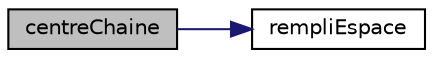 digraph "centreChaine"
{
 // LATEX_PDF_SIZE
  edge [fontname="Helvetica",fontsize="10",labelfontname="Helvetica",labelfontsize="10"];
  node [fontname="Helvetica",fontsize="10",shape=record];
  rankdir="LR";
  Node1 [label="centreChaine",height=0.2,width=0.4,color="black", fillcolor="grey75", style="filled", fontcolor="black",tooltip="transphorme une chaine de caractère de longeur inconue en une chaine de caratère fixé de tel sorte qu..."];
  Node1 -> Node2 [color="midnightblue",fontsize="10",style="solid"];
  Node2 [label="rempliEspace",height=0.2,width=0.4,color="black", fillcolor="white", style="filled",URL="$formatage_chaine_8c.html#acbb12af7b4e8b15a8d366abae8fe5ca3",tooltip="rempli une chaine de caractère de nbEspace caractère espace ' '"];
}
